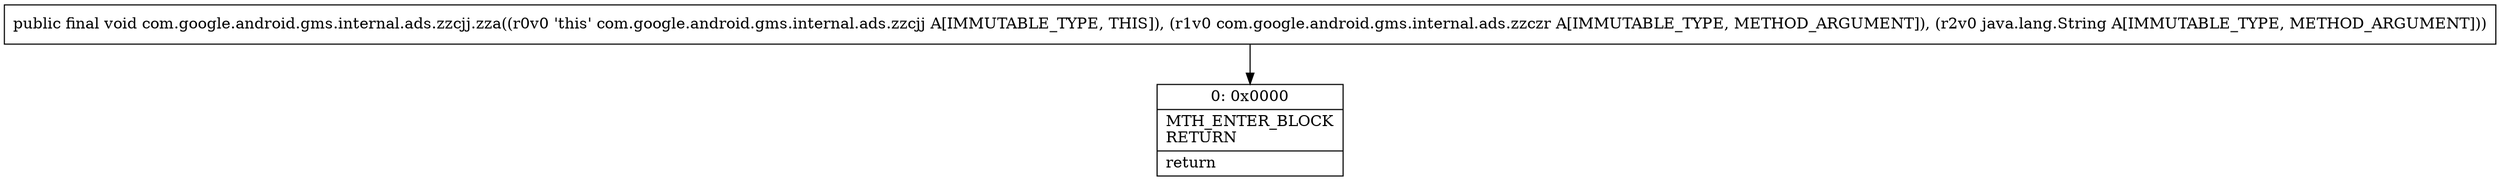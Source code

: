 digraph "CFG forcom.google.android.gms.internal.ads.zzcjj.zza(Lcom\/google\/android\/gms\/internal\/ads\/zzczr;Ljava\/lang\/String;)V" {
Node_0 [shape=record,label="{0\:\ 0x0000|MTH_ENTER_BLOCK\lRETURN\l|return\l}"];
MethodNode[shape=record,label="{public final void com.google.android.gms.internal.ads.zzcjj.zza((r0v0 'this' com.google.android.gms.internal.ads.zzcjj A[IMMUTABLE_TYPE, THIS]), (r1v0 com.google.android.gms.internal.ads.zzczr A[IMMUTABLE_TYPE, METHOD_ARGUMENT]), (r2v0 java.lang.String A[IMMUTABLE_TYPE, METHOD_ARGUMENT])) }"];
MethodNode -> Node_0;
}

